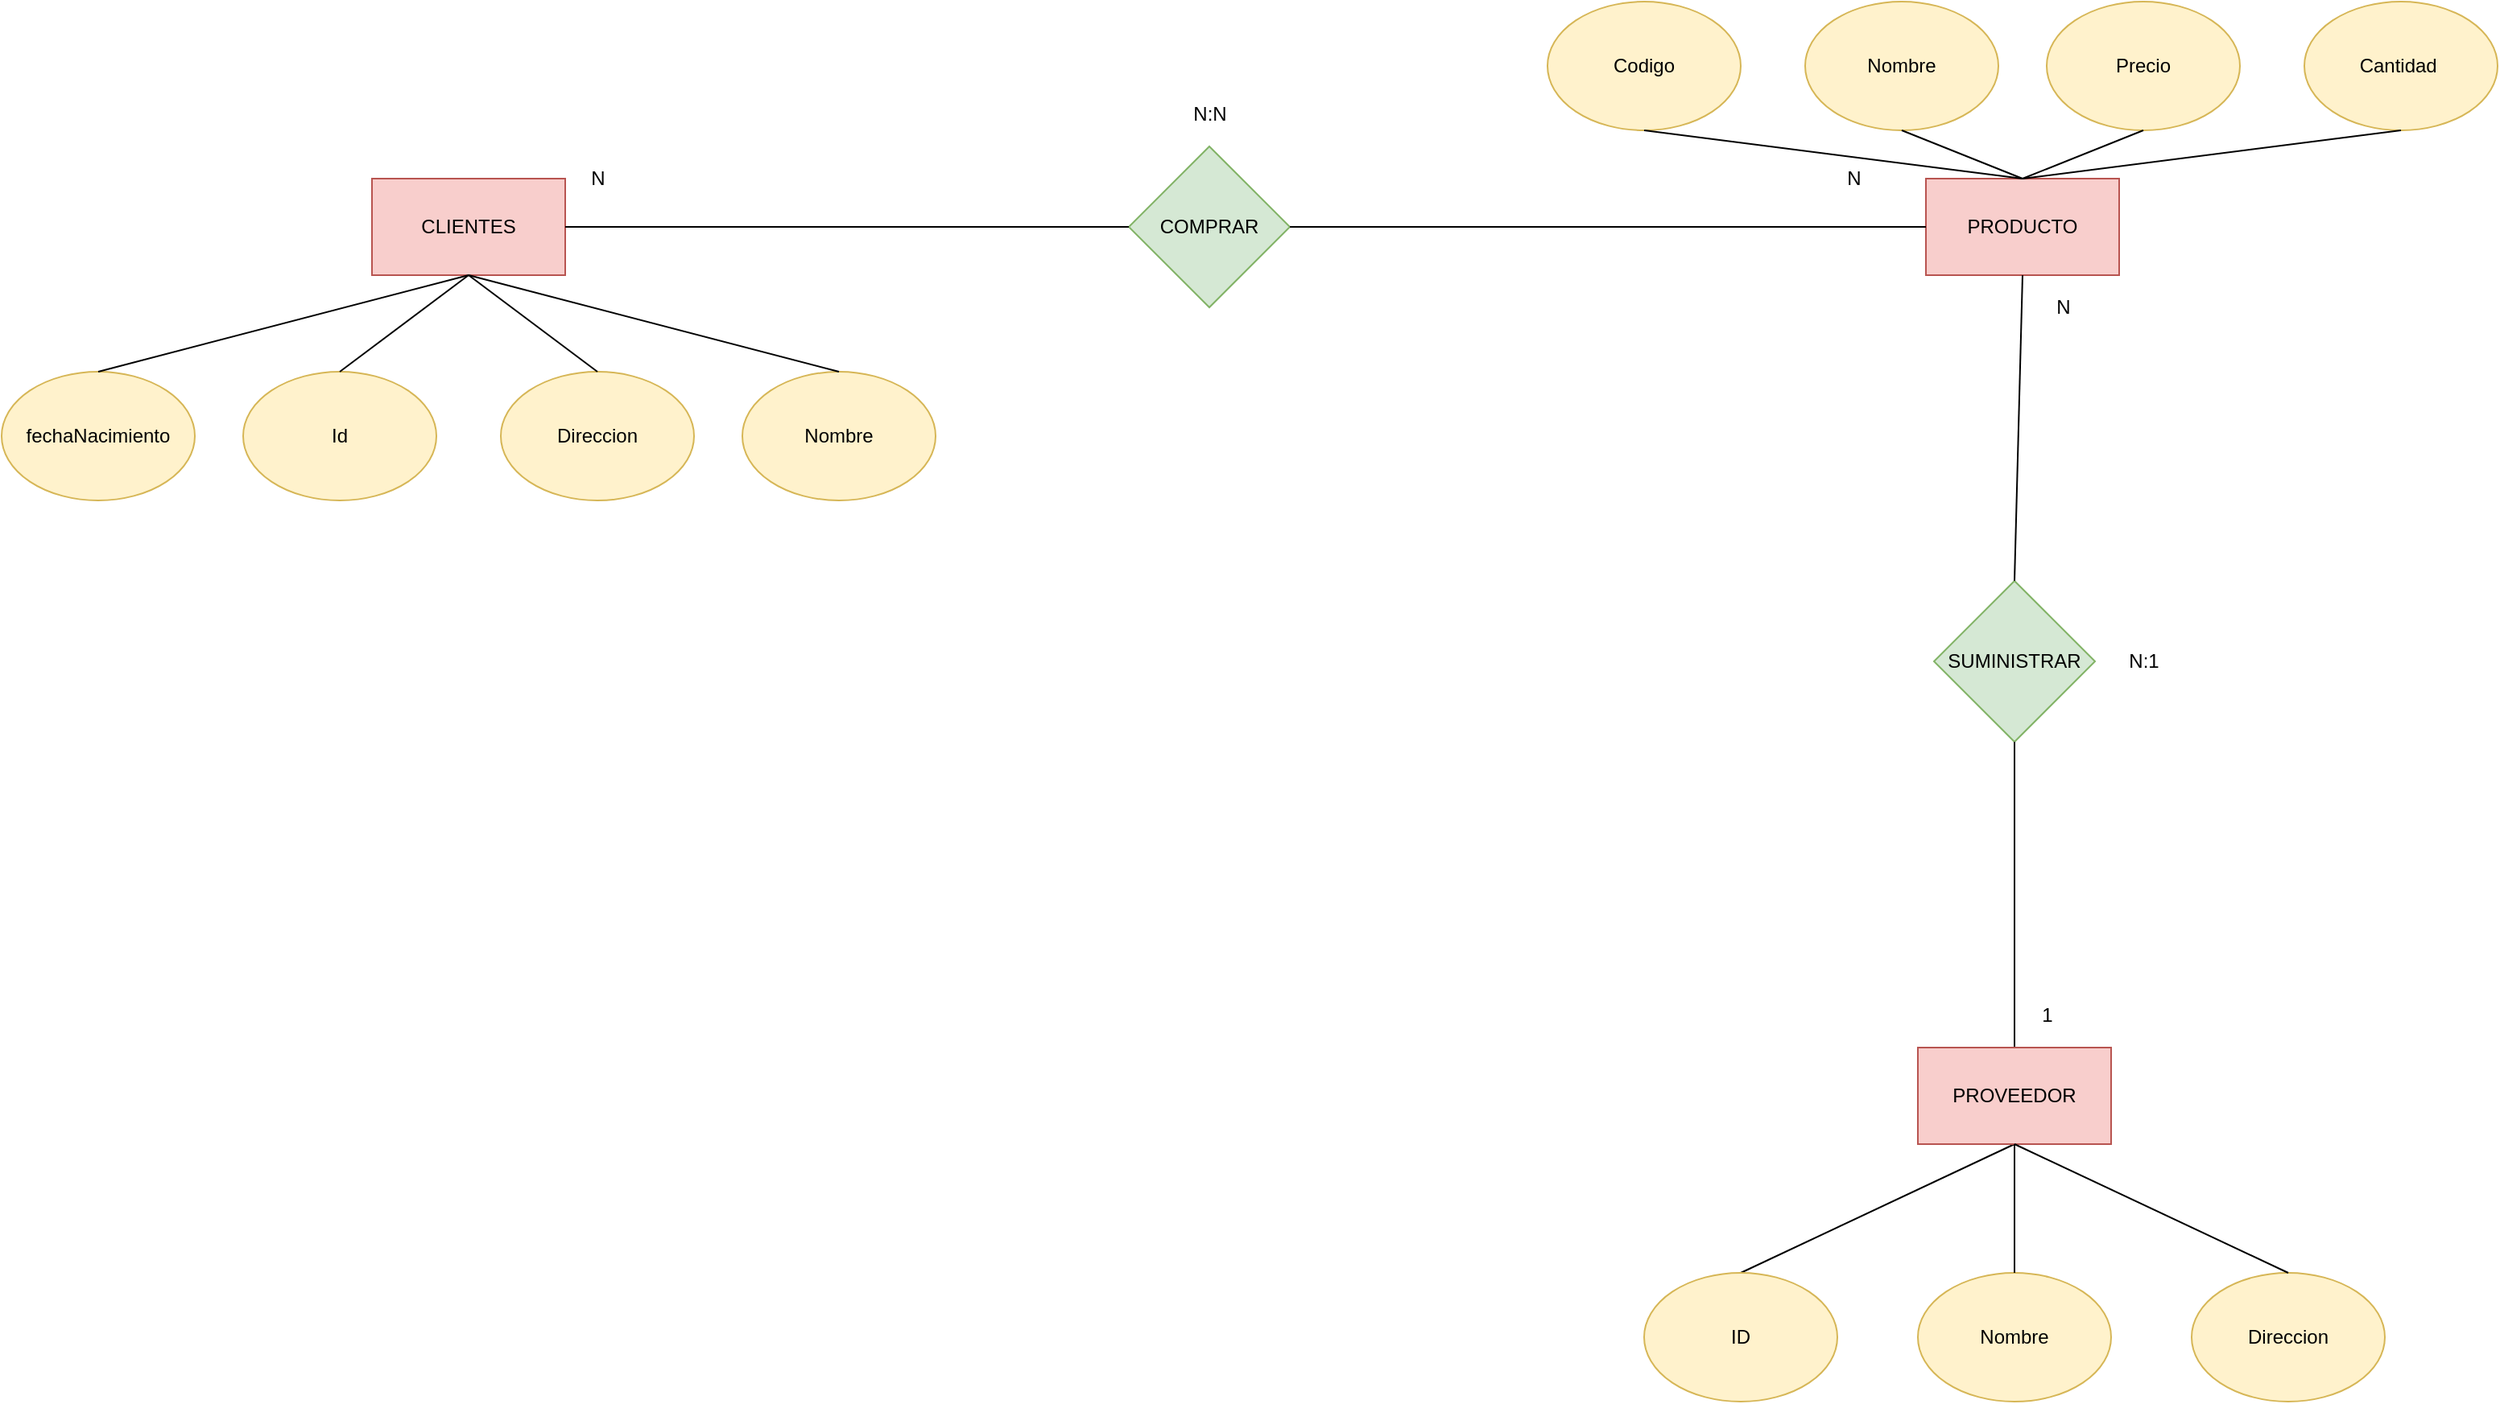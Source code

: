 <mxfile version="16.6.2" type="device"><diagram id="SlAoHkr7KCdtCDL8tx2K" name="Page-1"><mxGraphModel dx="2310" dy="964" grid="1" gridSize="10" guides="1" tooltips="1" connect="1" arrows="1" fold="1" page="1" pageScale="1" pageWidth="827" pageHeight="1169" math="0" shadow="0"><root><mxCell id="0"/><mxCell id="1" parent="0"/><mxCell id="5qxF5Lls4NWm9slu1-r3-1" value="PRODUCTO" style="rounded=0;whiteSpace=wrap;html=1;fillColor=#f8cecc;strokeColor=#b85450;" vertex="1" parent="1"><mxGeometry x="435" y="200" width="120" height="60" as="geometry"/></mxCell><mxCell id="5qxF5Lls4NWm9slu1-r3-2" value="CLIENTES" style="rounded=0;whiteSpace=wrap;html=1;fillColor=#f8cecc;strokeColor=#b85450;" vertex="1" parent="1"><mxGeometry x="-530" y="200" width="120" height="60" as="geometry"/></mxCell><mxCell id="5qxF5Lls4NWm9slu1-r3-3" value="Nombre" style="ellipse;whiteSpace=wrap;html=1;fillColor=#fff2cc;strokeColor=#d6b656;" vertex="1" parent="1"><mxGeometry x="-300" y="320" width="120" height="80" as="geometry"/></mxCell><mxCell id="5qxF5Lls4NWm9slu1-r3-4" value="Direccion" style="ellipse;whiteSpace=wrap;html=1;fillColor=#fff2cc;strokeColor=#d6b656;" vertex="1" parent="1"><mxGeometry x="-450" y="320" width="120" height="80" as="geometry"/></mxCell><mxCell id="5qxF5Lls4NWm9slu1-r3-5" value="Id" style="ellipse;whiteSpace=wrap;html=1;fillColor=#fff2cc;strokeColor=#d6b656;" vertex="1" parent="1"><mxGeometry x="-610" y="320" width="120" height="80" as="geometry"/></mxCell><mxCell id="5qxF5Lls4NWm9slu1-r3-6" value="fechaNacimiento" style="ellipse;whiteSpace=wrap;html=1;fillColor=#fff2cc;strokeColor=#d6b656;" vertex="1" parent="1"><mxGeometry x="-760" y="320" width="120" height="80" as="geometry"/></mxCell><mxCell id="5qxF5Lls4NWm9slu1-r3-8" value="Codigo" style="ellipse;whiteSpace=wrap;html=1;fillColor=#fff2cc;strokeColor=#d6b656;" vertex="1" parent="1"><mxGeometry x="200" y="90" width="120" height="80" as="geometry"/></mxCell><mxCell id="5qxF5Lls4NWm9slu1-r3-9" value="Cantidad&amp;nbsp;" style="ellipse;whiteSpace=wrap;html=1;fillColor=#fff2cc;strokeColor=#d6b656;" vertex="1" parent="1"><mxGeometry x="670" y="90" width="120" height="80" as="geometry"/></mxCell><mxCell id="5qxF5Lls4NWm9slu1-r3-10" value="Precio" style="ellipse;whiteSpace=wrap;html=1;fillColor=#fff2cc;strokeColor=#d6b656;" vertex="1" parent="1"><mxGeometry x="510" y="90" width="120" height="80" as="geometry"/></mxCell><mxCell id="5qxF5Lls4NWm9slu1-r3-11" value="Nombre" style="ellipse;whiteSpace=wrap;html=1;fillColor=#fff2cc;strokeColor=#d6b656;" vertex="1" parent="1"><mxGeometry x="360" y="90" width="120" height="80" as="geometry"/></mxCell><mxCell id="5qxF5Lls4NWm9slu1-r3-12" value="" style="endArrow=none;html=1;rounded=0;entryX=0.5;entryY=1;entryDx=0;entryDy=0;" edge="1" parent="1" target="5qxF5Lls4NWm9slu1-r3-2"><mxGeometry width="50" height="50" relative="1" as="geometry"><mxPoint x="-240" y="320" as="sourcePoint"/><mxPoint x="-190" y="270" as="targetPoint"/></mxGeometry></mxCell><mxCell id="5qxF5Lls4NWm9slu1-r3-13" value="" style="endArrow=none;html=1;rounded=0;entryX=0.5;entryY=1;entryDx=0;entryDy=0;" edge="1" parent="1" target="5qxF5Lls4NWm9slu1-r3-2"><mxGeometry width="50" height="50" relative="1" as="geometry"><mxPoint x="-390" y="320" as="sourcePoint"/><mxPoint x="-340" y="270" as="targetPoint"/></mxGeometry></mxCell><mxCell id="5qxF5Lls4NWm9slu1-r3-14" value="" style="endArrow=none;html=1;rounded=0;entryX=0.5;entryY=1;entryDx=0;entryDy=0;" edge="1" parent="1" target="5qxF5Lls4NWm9slu1-r3-2"><mxGeometry width="50" height="50" relative="1" as="geometry"><mxPoint x="-550" y="320" as="sourcePoint"/><mxPoint x="-480" y="260" as="targetPoint"/></mxGeometry></mxCell><mxCell id="5qxF5Lls4NWm9slu1-r3-15" value="" style="endArrow=none;html=1;rounded=0;entryX=0.5;entryY=1;entryDx=0;entryDy=0;" edge="1" parent="1" target="5qxF5Lls4NWm9slu1-r3-2"><mxGeometry width="50" height="50" relative="1" as="geometry"><mxPoint x="-700" y="320" as="sourcePoint"/><mxPoint x="-650" y="270" as="targetPoint"/></mxGeometry></mxCell><mxCell id="5qxF5Lls4NWm9slu1-r3-16" value="" style="endArrow=none;html=1;rounded=0;entryX=0.5;entryY=0;entryDx=0;entryDy=0;exitX=0.5;exitY=1;exitDx=0;exitDy=0;" edge="1" parent="1" target="5qxF5Lls4NWm9slu1-r3-1"><mxGeometry width="50" height="50" relative="1" as="geometry"><mxPoint x="730" y="170" as="sourcePoint"/><mxPoint x="495" y="260" as="targetPoint"/></mxGeometry></mxCell><mxCell id="5qxF5Lls4NWm9slu1-r3-17" value="" style="endArrow=none;html=1;rounded=0;entryX=0.5;entryY=0;entryDx=0;entryDy=0;exitX=0.5;exitY=1;exitDx=0;exitDy=0;" edge="1" parent="1" source="5qxF5Lls4NWm9slu1-r3-10" target="5qxF5Lls4NWm9slu1-r3-1"><mxGeometry width="50" height="50" relative="1" as="geometry"><mxPoint x="565" y="320" as="sourcePoint"/><mxPoint x="615" y="270" as="targetPoint"/></mxGeometry></mxCell><mxCell id="5qxF5Lls4NWm9slu1-r3-18" value="" style="endArrow=none;html=1;rounded=0;entryX=0.5;entryY=0;entryDx=0;entryDy=0;exitX=0.5;exitY=1;exitDx=0;exitDy=0;" edge="1" parent="1" source="5qxF5Lls4NWm9slu1-r3-11" target="5qxF5Lls4NWm9slu1-r3-1"><mxGeometry width="50" height="50" relative="1" as="geometry"><mxPoint x="425" y="320" as="sourcePoint"/><mxPoint x="475" y="270" as="targetPoint"/></mxGeometry></mxCell><mxCell id="5qxF5Lls4NWm9slu1-r3-19" value="" style="endArrow=none;html=1;rounded=0;entryX=0.5;entryY=0;entryDx=0;entryDy=0;exitX=0.5;exitY=1;exitDx=0;exitDy=0;" edge="1" parent="1" source="5qxF5Lls4NWm9slu1-r3-8" target="5qxF5Lls4NWm9slu1-r3-1"><mxGeometry width="50" height="50" relative="1" as="geometry"><mxPoint x="265" y="320" as="sourcePoint"/><mxPoint x="315" y="270" as="targetPoint"/></mxGeometry></mxCell><mxCell id="5qxF5Lls4NWm9slu1-r3-20" value="SUMINISTRAR" style="rhombus;whiteSpace=wrap;html=1;fillColor=#d5e8d4;strokeColor=#82b366;" vertex="1" parent="1"><mxGeometry x="440" y="450" width="100" height="100" as="geometry"/></mxCell><mxCell id="5qxF5Lls4NWm9slu1-r3-21" value="COMPRAR" style="rhombus;whiteSpace=wrap;html=1;fillColor=#d5e8d4;strokeColor=#82b366;" vertex="1" parent="1"><mxGeometry x="-60" y="180" width="100" height="100" as="geometry"/></mxCell><mxCell id="5qxF5Lls4NWm9slu1-r3-24" value="" style="endArrow=none;html=1;rounded=0;exitX=1;exitY=0.5;exitDx=0;exitDy=0;entryX=0;entryY=0.5;entryDx=0;entryDy=0;" edge="1" parent="1" source="5qxF5Lls4NWm9slu1-r3-2" target="5qxF5Lls4NWm9slu1-r3-21"><mxGeometry width="50" height="50" relative="1" as="geometry"><mxPoint x="10" y="240" as="sourcePoint"/><mxPoint x="60" y="190" as="targetPoint"/></mxGeometry></mxCell><mxCell id="5qxF5Lls4NWm9slu1-r3-27" value="" style="endArrow=none;html=1;rounded=0;exitX=0.5;exitY=1;exitDx=0;exitDy=0;entryX=0.5;entryY=0;entryDx=0;entryDy=0;" edge="1" parent="1" source="5qxF5Lls4NWm9slu1-r3-1" target="5qxF5Lls4NWm9slu1-r3-20"><mxGeometry width="50" height="50" relative="1" as="geometry"><mxPoint x="334" y="410" as="sourcePoint"/><mxPoint x="490" y="450" as="targetPoint"/></mxGeometry></mxCell><mxCell id="5qxF5Lls4NWm9slu1-r3-28" value="" style="endArrow=none;html=1;rounded=0;entryX=0;entryY=0.5;entryDx=0;entryDy=0;exitX=1;exitY=0.5;exitDx=0;exitDy=0;" edge="1" parent="1" source="5qxF5Lls4NWm9slu1-r3-21" target="5qxF5Lls4NWm9slu1-r3-1"><mxGeometry width="50" height="50" relative="1" as="geometry"><mxPoint x="10" y="240" as="sourcePoint"/><mxPoint x="60" y="190" as="targetPoint"/></mxGeometry></mxCell><mxCell id="5qxF5Lls4NWm9slu1-r3-29" value="" style="endArrow=none;html=1;rounded=0;entryX=0.5;entryY=1;entryDx=0;entryDy=0;" edge="1" parent="1" target="5qxF5Lls4NWm9slu1-r3-31"><mxGeometry width="50" height="50" relative="1" as="geometry"><mxPoint x="320" y="880" as="sourcePoint"/><mxPoint x="370" y="830" as="targetPoint"/></mxGeometry></mxCell><mxCell id="5qxF5Lls4NWm9slu1-r3-30" value="" style="endArrow=none;html=1;rounded=0;exitX=0.5;exitY=1;exitDx=0;exitDy=0;" edge="1" parent="1" source="5qxF5Lls4NWm9slu1-r3-20"><mxGeometry width="50" height="50" relative="1" as="geometry"><mxPoint x="100" y="640" as="sourcePoint"/><mxPoint x="490" y="740" as="targetPoint"/></mxGeometry></mxCell><mxCell id="5qxF5Lls4NWm9slu1-r3-31" value="PROVEEDOR" style="rounded=0;whiteSpace=wrap;html=1;fillColor=#f8cecc;strokeColor=#b85450;" vertex="1" parent="1"><mxGeometry x="430" y="740" width="120" height="60" as="geometry"/></mxCell><mxCell id="5qxF5Lls4NWm9slu1-r3-32" value="Direccion" style="ellipse;whiteSpace=wrap;html=1;fillColor=#fff2cc;strokeColor=#d6b656;" vertex="1" parent="1"><mxGeometry x="600" y="880" width="120" height="80" as="geometry"/></mxCell><mxCell id="5qxF5Lls4NWm9slu1-r3-33" value="Nombre" style="ellipse;whiteSpace=wrap;html=1;fillColor=#fff2cc;strokeColor=#d6b656;" vertex="1" parent="1"><mxGeometry x="430" y="880" width="120" height="80" as="geometry"/></mxCell><mxCell id="5qxF5Lls4NWm9slu1-r3-34" value="ID" style="ellipse;whiteSpace=wrap;html=1;fillColor=#fff2cc;strokeColor=#d6b656;" vertex="1" parent="1"><mxGeometry x="260" y="880" width="120" height="80" as="geometry"/></mxCell><mxCell id="5qxF5Lls4NWm9slu1-r3-35" value="" style="endArrow=none;html=1;rounded=0;entryX=0.5;entryY=1;entryDx=0;entryDy=0;exitX=0.5;exitY=0;exitDx=0;exitDy=0;" edge="1" parent="1" source="5qxF5Lls4NWm9slu1-r3-33" target="5qxF5Lls4NWm9slu1-r3-31"><mxGeometry width="50" height="50" relative="1" as="geometry"><mxPoint x="340" y="840" as="sourcePoint"/><mxPoint x="380" y="800" as="targetPoint"/></mxGeometry></mxCell><mxCell id="5qxF5Lls4NWm9slu1-r3-36" value="" style="endArrow=none;html=1;rounded=0;entryX=0.5;entryY=1;entryDx=0;entryDy=0;exitX=0.5;exitY=0;exitDx=0;exitDy=0;" edge="1" parent="1" source="5qxF5Lls4NWm9slu1-r3-32" target="5qxF5Lls4NWm9slu1-r3-31"><mxGeometry width="50" height="50" relative="1" as="geometry"><mxPoint x="100" y="680" as="sourcePoint"/><mxPoint x="150" y="630" as="targetPoint"/></mxGeometry></mxCell><mxCell id="5qxF5Lls4NWm9slu1-r3-38" value="N" style="text;html=1;align=center;verticalAlign=middle;resizable=0;points=[];autosize=1;strokeColor=none;fillColor=none;" vertex="1" parent="1"><mxGeometry x="-400" y="190" width="20" height="20" as="geometry"/></mxCell><mxCell id="5qxF5Lls4NWm9slu1-r3-39" value="N" style="text;html=1;align=center;verticalAlign=middle;resizable=0;points=[];autosize=1;strokeColor=none;fillColor=none;" vertex="1" parent="1"><mxGeometry x="380" y="190" width="20" height="20" as="geometry"/></mxCell><mxCell id="5qxF5Lls4NWm9slu1-r3-41" value="N" style="text;html=1;align=center;verticalAlign=middle;resizable=0;points=[];autosize=1;strokeColor=none;fillColor=none;" vertex="1" parent="1"><mxGeometry x="510" y="270" width="20" height="20" as="geometry"/></mxCell><mxCell id="5qxF5Lls4NWm9slu1-r3-42" value="1" style="text;html=1;align=center;verticalAlign=middle;resizable=0;points=[];autosize=1;strokeColor=none;fillColor=none;" vertex="1" parent="1"><mxGeometry x="500" y="710" width="20" height="20" as="geometry"/></mxCell><mxCell id="5qxF5Lls4NWm9slu1-r3-43" value="N:1" style="text;html=1;align=center;verticalAlign=middle;resizable=0;points=[];autosize=1;strokeColor=none;fillColor=none;" vertex="1" parent="1"><mxGeometry x="555" y="490" width="30" height="20" as="geometry"/></mxCell><mxCell id="5qxF5Lls4NWm9slu1-r3-44" value="N:N" style="text;html=1;align=center;verticalAlign=middle;resizable=0;points=[];autosize=1;strokeColor=none;fillColor=none;" vertex="1" parent="1"><mxGeometry x="-25" y="150" width="30" height="20" as="geometry"/></mxCell></root></mxGraphModel></diagram></mxfile>
